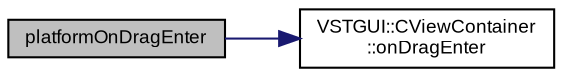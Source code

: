 digraph "platformOnDragEnter"
{
  bgcolor="transparent";
  edge [fontname="Arial",fontsize="9",labelfontname="Arial",labelfontsize="9"];
  node [fontname="Arial",fontsize="9",shape=record];
  rankdir="LR";
  Node1 [label="platformOnDragEnter",height=0.2,width=0.4,color="black", fillcolor="grey75", style="filled" fontcolor="black"];
  Node1 -> Node2 [color="midnightblue",fontsize="9",style="solid",fontname="Arial"];
  Node2 [label="VSTGUI::CViewContainer\l::onDragEnter",height=0.2,width=0.4,color="black",URL="$class_v_s_t_g_u_i_1_1_c_view_container.html#a6901695618f03e8649867e3b5646d1e4",tooltip="called if a drag is entering this view "];
}
